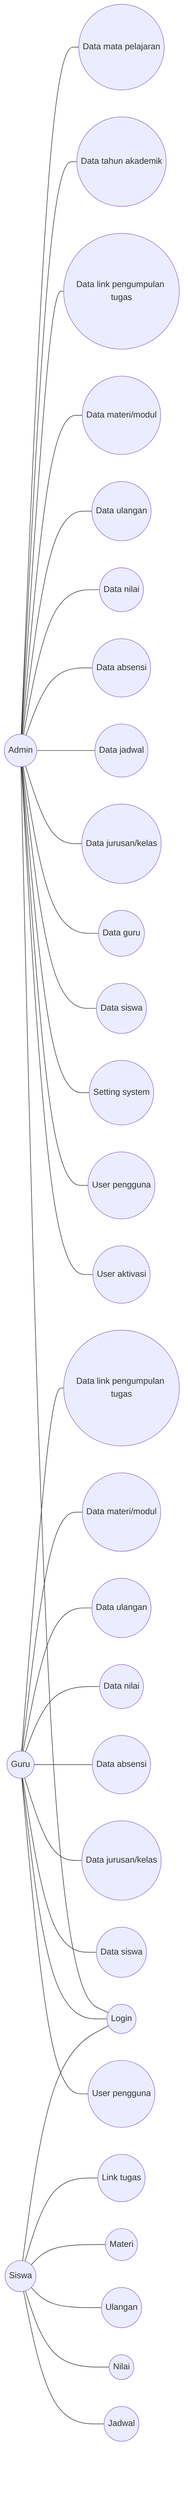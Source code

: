 flowchart LR
%% Actors
Admin((Admin))
Guru((Guru))
Siswa((Siswa))

%% Admin use cases
UC_Admin_UserAktivasi((User aktivasi))
UC_Admin_UserPengguna((User pengguna))
UC_Admin_Setting((Setting system))

UC_Admin_Siswa((Data siswa))
UC_Admin_Guru((Data guru))
UC_Admin_JurusanKelas((Data jurusan/kelas))
UC_Admin_Jadwal((Data jadwal))
UC_Admin_Absensi((Data absensi))
UC_Admin_Nilai((Data nilai))
UC_Admin_Ulangan((Data ulangan))
UC_Admin_Materi((Data materi/modul))
UC_Admin_Tugas((Data link pengumpulan tugas))
UC_Admin_Tahun((Data tahun akademik))
UC_Admin_Mapel((Data mata pelajaran))

%% Guru use cases
UC_Guru_User((User pengguna))
UC_Guru_Siswa((Data siswa))
UC_Guru_JurusanKelas((Data jurusan/kelas))
UC_Guru_Absensi((Data absensi))
UC_Guru_Nilai((Data nilai))
UC_Guru_Ulangan((Data ulangan))
UC_Guru_Materi((Data materi/modul))
UC_Guru_Tugas((Data link pengumpulan tugas))

%% Siswa use cases
UC_Siswa_Jadwal((Jadwal))
UC_Siswa_Nilai((Nilai))
UC_Siswa_Ulangan((Ulangan))
UC_Siswa_Materi((Materi))
UC_Siswa_Tugas((Link tugas))

%% Auth shared
UC_Login((Login))

%% Relations
Admin --- UC_Login
Guru --- UC_Login
Siswa --- UC_Login

Admin --- UC_Admin_UserAktivasi
Admin --- UC_Admin_UserPengguna
Admin --- UC_Admin_Setting

Admin --- UC_Admin_Siswa
Admin --- UC_Admin_Guru
Admin --- UC_Admin_JurusanKelas
Admin --- UC_Admin_Jadwal
Admin --- UC_Admin_Absensi
Admin --- UC_Admin_Nilai
Admin --- UC_Admin_Ulangan
Admin --- UC_Admin_Materi
Admin --- UC_Admin_Tugas
Admin --- UC_Admin_Tahun
Admin --- UC_Admin_Mapel

Guru --- UC_Guru_User
Guru --- UC_Guru_Siswa
Guru --- UC_Guru_JurusanKelas
Guru --- UC_Guru_Absensi
Guru --- UC_Guru_Nilai
Guru --- UC_Guru_Ulangan
Guru --- UC_Guru_Materi
Guru --- UC_Guru_Tugas

Siswa --- UC_Siswa_Jadwal
Siswa --- UC_Siswa_Nilai
Siswa --- UC_Siswa_Ulangan
Siswa --- UC_Siswa_Materi
Siswa --- UC_Siswa_Tugas
